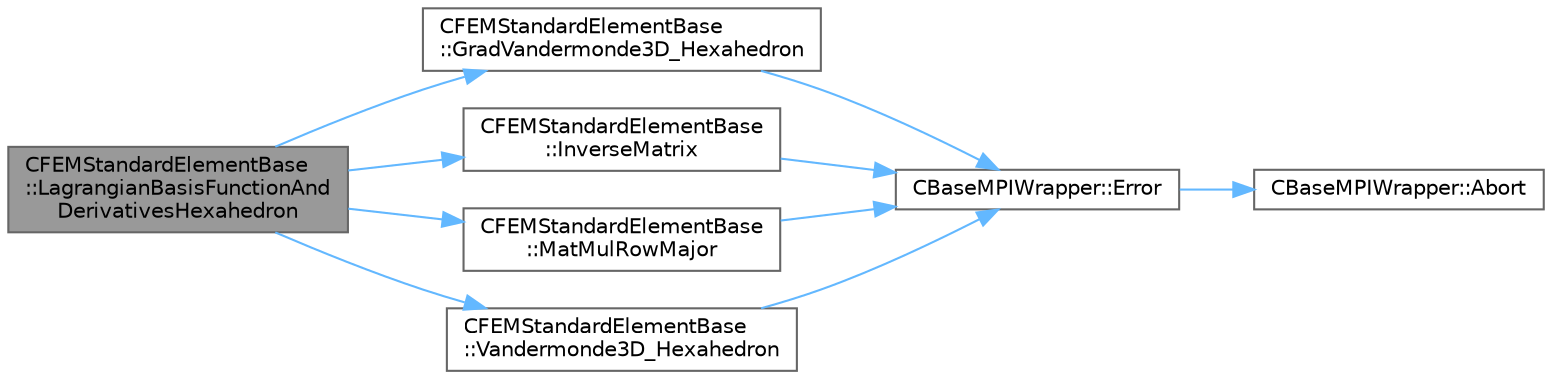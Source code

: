 digraph "CFEMStandardElementBase::LagrangianBasisFunctionAndDerivativesHexahedron"
{
 // LATEX_PDF_SIZE
  bgcolor="transparent";
  edge [fontname=Helvetica,fontsize=10,labelfontname=Helvetica,labelfontsize=10];
  node [fontname=Helvetica,fontsize=10,shape=box,height=0.2,width=0.4];
  rankdir="LR";
  Node1 [id="Node000001",label="CFEMStandardElementBase\l::LagrangianBasisFunctionAnd\lDerivativesHexahedron",height=0.2,width=0.4,color="gray40", fillcolor="grey60", style="filled", fontcolor="black",tooltip="Function, which determines the values of the Lagrangian interpolation functions and its derivatives i..."];
  Node1 -> Node2 [id="edge1_Node000001_Node000002",color="steelblue1",style="solid",tooltip=" "];
  Node2 [id="Node000002",label="CFEMStandardElementBase\l::GradVandermonde3D_Hexahedron",height=0.2,width=0.4,color="grey40", fillcolor="white", style="filled",URL="$classCFEMStandardElementBase.html#ae600d4b7b6bee13b862144e9234f9da0",tooltip="Function, which computes the gradients of the Vandermonde matrix for a standard hexahedron."];
  Node2 -> Node3 [id="edge2_Node000002_Node000003",color="steelblue1",style="solid",tooltip=" "];
  Node3 [id="Node000003",label="CBaseMPIWrapper::Error",height=0.2,width=0.4,color="grey40", fillcolor="white", style="filled",URL="$classCBaseMPIWrapper.html#a04457c47629bda56704e6a8804833eeb",tooltip=" "];
  Node3 -> Node4 [id="edge3_Node000003_Node000004",color="steelblue1",style="solid",tooltip=" "];
  Node4 [id="Node000004",label="CBaseMPIWrapper::Abort",height=0.2,width=0.4,color="grey40", fillcolor="white", style="filled",URL="$classCBaseMPIWrapper.html#af7297d861dca86b45cf561b6ab642e8f",tooltip=" "];
  Node1 -> Node5 [id="edge4_Node000001_Node000005",color="steelblue1",style="solid",tooltip=" "];
  Node5 [id="Node000005",label="CFEMStandardElementBase\l::InverseMatrix",height=0.2,width=0.4,color="grey40", fillcolor="white", style="filled",URL="$classCFEMStandardElementBase.html#af353f709009424cbc2a120f9d86c5443",tooltip="Static function, which computes the inverse of the given square matrix."];
  Node5 -> Node3 [id="edge5_Node000005_Node000003",color="steelblue1",style="solid",tooltip=" "];
  Node1 -> Node6 [id="edge6_Node000001_Node000006",color="steelblue1",style="solid",tooltip=" "];
  Node6 [id="Node000006",label="CFEMStandardElementBase\l::MatMulRowMajor",height=0.2,width=0.4,color="grey40", fillcolor="white", style="filled",URL="$classCFEMStandardElementBase.html#a7125e7dfe720d068372e54aed46612d5",tooltip="Function, which carries out a matrix matrix multiplication to obtain data in points and stores the re..."];
  Node6 -> Node3 [id="edge7_Node000006_Node000003",color="steelblue1",style="solid",tooltip=" "];
  Node1 -> Node7 [id="edge8_Node000001_Node000007",color="steelblue1",style="solid",tooltip=" "];
  Node7 [id="Node000007",label="CFEMStandardElementBase\l::Vandermonde3D_Hexahedron",height=0.2,width=0.4,color="grey40", fillcolor="white", style="filled",URL="$classCFEMStandardElementBase.html#a97b120f55d088dc2d1803b6d657db435",tooltip="Function, which computes the Vandermonde matrix for a standard hexahedron."];
  Node7 -> Node3 [id="edge9_Node000007_Node000003",color="steelblue1",style="solid",tooltip=" "];
}
